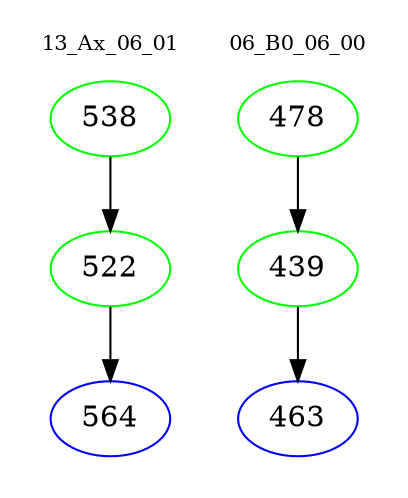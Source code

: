 digraph{
subgraph cluster_0 {
color = white
label = "13_Ax_06_01";
fontsize=10;
T0_538 [label="538", color="green"]
T0_538 -> T0_522 [color="black"]
T0_522 [label="522", color="green"]
T0_522 -> T0_564 [color="black"]
T0_564 [label="564", color="blue"]
}
subgraph cluster_1 {
color = white
label = "06_B0_06_00";
fontsize=10;
T1_478 [label="478", color="green"]
T1_478 -> T1_439 [color="black"]
T1_439 [label="439", color="green"]
T1_439 -> T1_463 [color="black"]
T1_463 [label="463", color="blue"]
}
}
